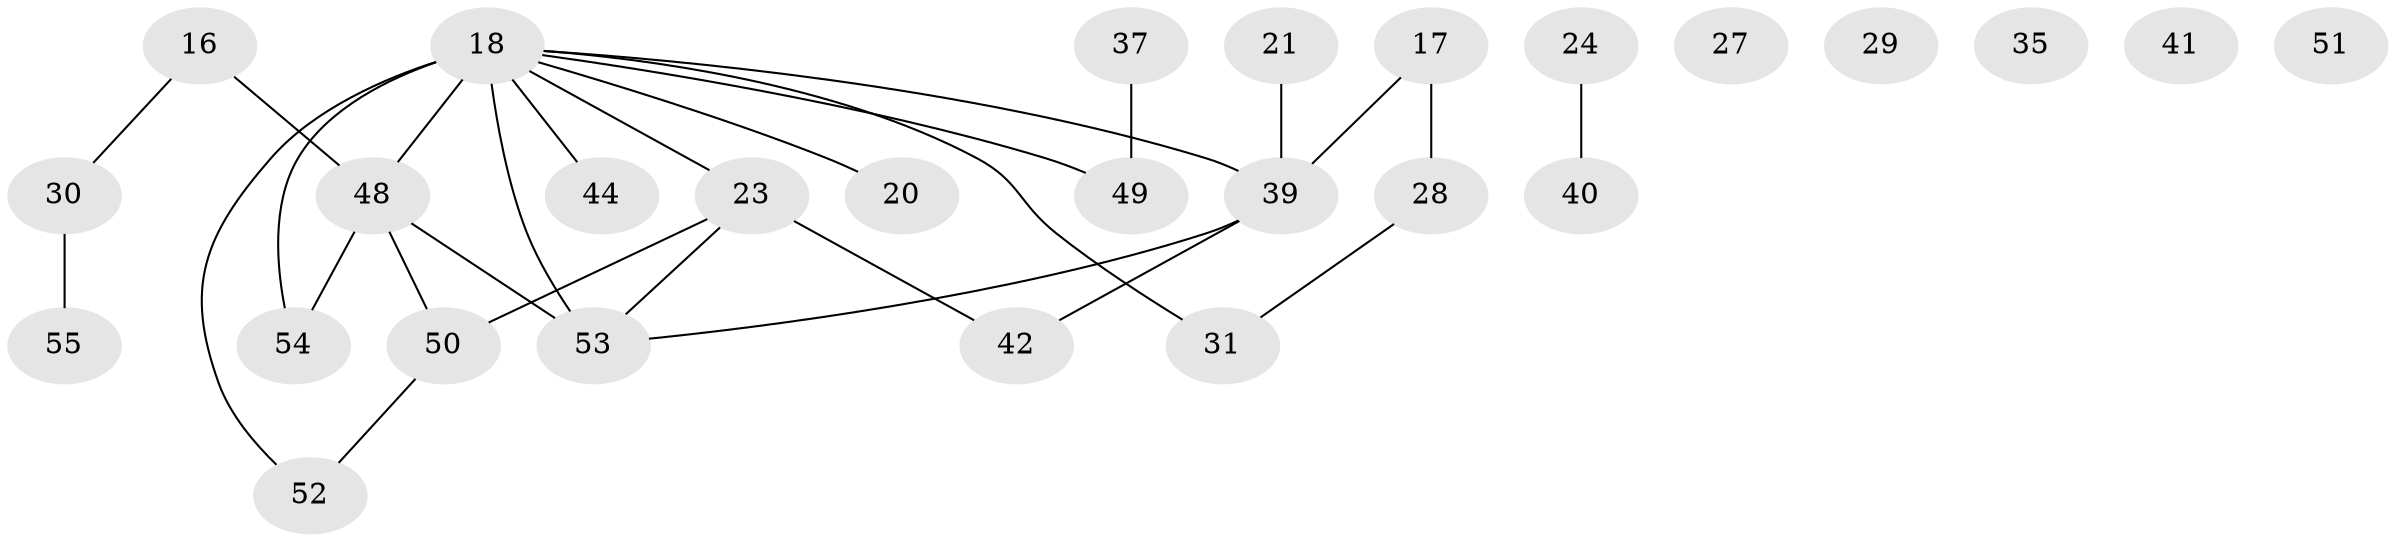 // original degree distribution, {1: 0.18181818181818182, 3: 0.18181818181818182, 2: 0.34545454545454546, 5: 0.03636363636363636, 4: 0.12727272727272726, 6: 0.03636363636363636, 0: 0.07272727272727272, 8: 0.01818181818181818}
// Generated by graph-tools (version 1.1) at 2025/39/03/09/25 04:39:46]
// undirected, 27 vertices, 28 edges
graph export_dot {
graph [start="1"]
  node [color=gray90,style=filled];
  16;
  17 [super="+14"];
  18 [super="+9+13+10+5"];
  20;
  21;
  23 [super="+8"];
  24;
  27;
  28;
  29;
  30 [super="+1"];
  31;
  35;
  37;
  39 [super="+34+26+36+12"];
  40;
  41;
  42;
  44 [super="+22"];
  48 [super="+47"];
  49;
  50 [super="+19+25"];
  51 [super="+15"];
  52 [super="+46+33"];
  53;
  54 [super="+3"];
  55;
  16 -- 30;
  16 -- 48;
  17 -- 39;
  17 -- 28;
  18 -- 44 [weight=2];
  18 -- 53 [weight=3];
  18 -- 20;
  18 -- 54 [weight=2];
  18 -- 52 [weight=3];
  18 -- 39 [weight=2];
  18 -- 48;
  18 -- 49;
  18 -- 31;
  18 -- 23;
  21 -- 39;
  23 -- 42;
  23 -- 50;
  23 -- 53;
  24 -- 40;
  28 -- 31;
  30 -- 55;
  37 -- 49;
  39 -- 53 [weight=2];
  39 -- 42;
  48 -- 53 [weight=2];
  48 -- 54 [weight=2];
  48 -- 50;
  50 -- 52 [weight=3];
}
